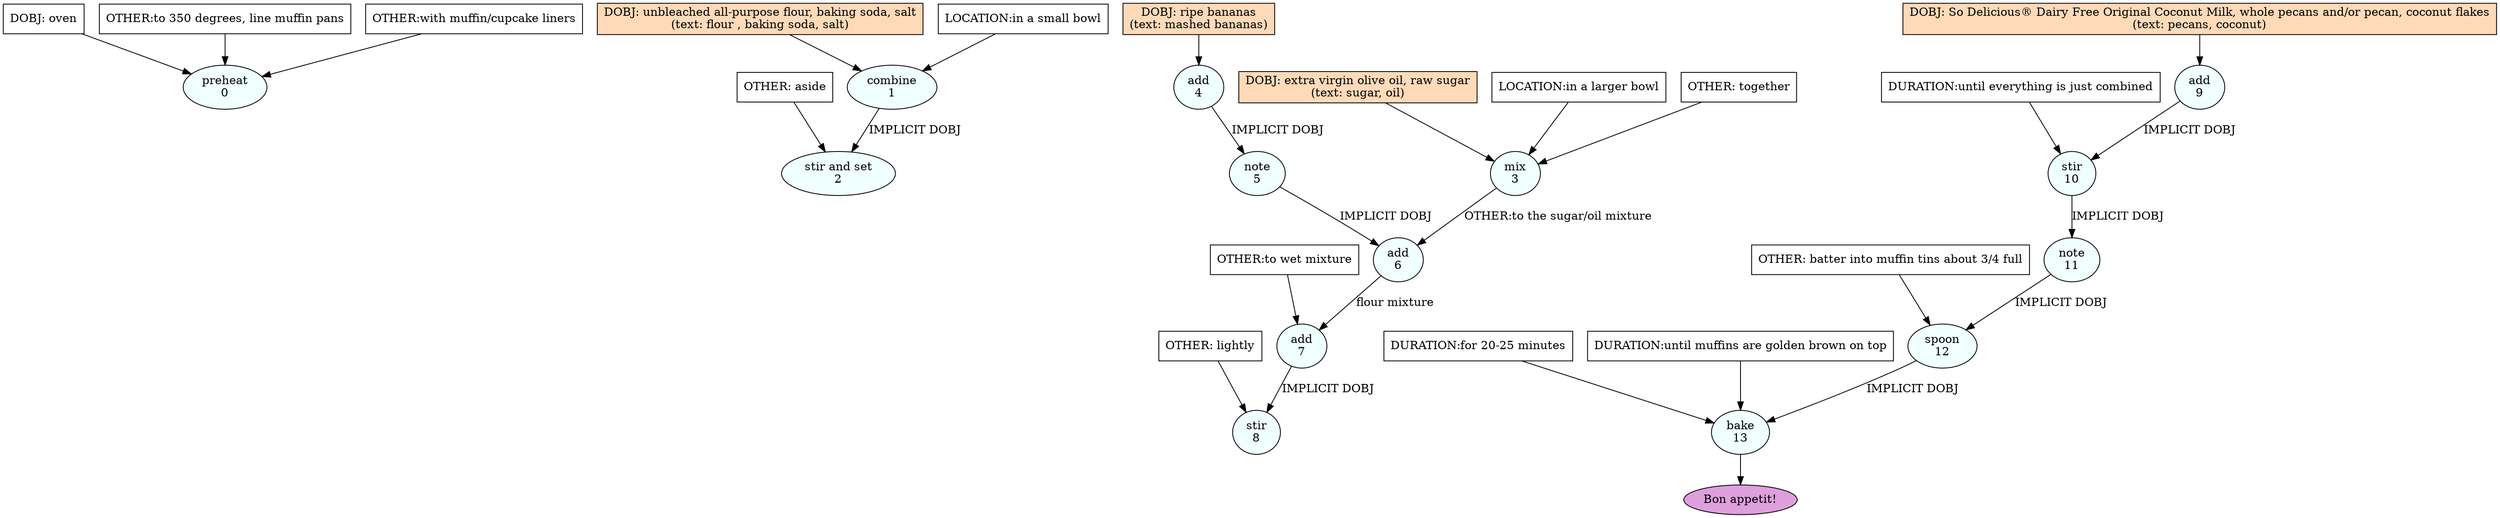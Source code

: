 digraph recipe {
E0[label="preheat
0", shape=oval, style=filled, fillcolor=azure]
E1[label="combine
1", shape=oval, style=filled, fillcolor=azure]
E2[label="stir and set
2", shape=oval, style=filled, fillcolor=azure]
E3[label="mix
3", shape=oval, style=filled, fillcolor=azure]
E4[label="add
4", shape=oval, style=filled, fillcolor=azure]
E5[label="note
5", shape=oval, style=filled, fillcolor=azure]
E6[label="add
6", shape=oval, style=filled, fillcolor=azure]
E7[label="add
7", shape=oval, style=filled, fillcolor=azure]
E8[label="stir
8", shape=oval, style=filled, fillcolor=azure]
E9[label="add
9", shape=oval, style=filled, fillcolor=azure]
E10[label="stir
10", shape=oval, style=filled, fillcolor=azure]
E11[label="note
11", shape=oval, style=filled, fillcolor=azure]
E12[label="spoon
12", shape=oval, style=filled, fillcolor=azure]
E13[label="bake
13", shape=oval, style=filled, fillcolor=azure]
D1[label="DOBJ: unbleached all-purpose flour, baking soda, salt
(text: flour , baking soda, salt)", shape=box, style=filled, fillcolor=peachpuff]
D1 -> E1
P1_0[label="LOCATION:in a small bowl", shape=box, style=filled, fillcolor=white]
P1_0 -> E1
D4[label="DOBJ: ripe bananas
(text: mashed bananas)", shape=box, style=filled, fillcolor=peachpuff]
D4 -> E4
D3[label="DOBJ: extra virgin olive oil, raw sugar
(text: sugar, oil)", shape=box, style=filled, fillcolor=peachpuff]
D3 -> E3
P3_0[label="LOCATION:in a larger bowl", shape=box, style=filled, fillcolor=white]
P3_0 -> E3
O3_0[label="OTHER: together", shape=box, style=filled, fillcolor=white]
O3_0 -> E3
D9[label="DOBJ: So Delicious® Dairy Free Original Coconut Milk, whole pecans and/or pecan, coconut flakes
(text: pecans, coconut)", shape=box, style=filled, fillcolor=peachpuff]
D9 -> E9
D0[label="DOBJ: oven", shape=box, style=filled, fillcolor=white]
D0 -> E0
P0_0[label="OTHER:to 350 degrees, line muffin pans", shape=box, style=filled, fillcolor=white]
P0_0 -> E0
P0_1[label="OTHER:with muffin/cupcake liners", shape=box, style=filled, fillcolor=white]
P0_1 -> E0
E1 -> E2 [label="IMPLICIT DOBJ"]
O2_0_0[label="OTHER: aside", shape=box, style=filled, fillcolor=white]
O2_0_0 -> E2
E4 -> E5 [label="IMPLICIT DOBJ"]
E5 -> E6 [label="IMPLICIT DOBJ"]
E3 -> E6 [label="OTHER:to the sugar/oil mixture"]
E6 -> E7 [label="flour mixture"]
P7_0_0[label="OTHER:to wet mixture", shape=box, style=filled, fillcolor=white]
P7_0_0 -> E7
E7 -> E8 [label="IMPLICIT DOBJ"]
O8_0_0[label="OTHER: lightly", shape=box, style=filled, fillcolor=white]
O8_0_0 -> E8
E9 -> E10 [label="IMPLICIT DOBJ"]
P10_0_0[label="DURATION:until everything is just combined", shape=box, style=filled, fillcolor=white]
P10_0_0 -> E10
E10 -> E11 [label="IMPLICIT DOBJ"]
E11 -> E12 [label="IMPLICIT DOBJ"]
O12_0_0[label="OTHER: batter into muffin tins about 3/4 full", shape=box, style=filled, fillcolor=white]
O12_0_0 -> E12
E12 -> E13 [label="IMPLICIT DOBJ"]
P13_0_0[label="DURATION:for 20-25 minutes", shape=box, style=filled, fillcolor=white]
P13_0_0 -> E13
P13_1_0[label="DURATION:until muffins are golden brown on top", shape=box, style=filled, fillcolor=white]
P13_1_0 -> E13
EOR[label="Bon appetit!", shape=oval, style=filled, fillcolor=plum]
E13 -> EOR
}
